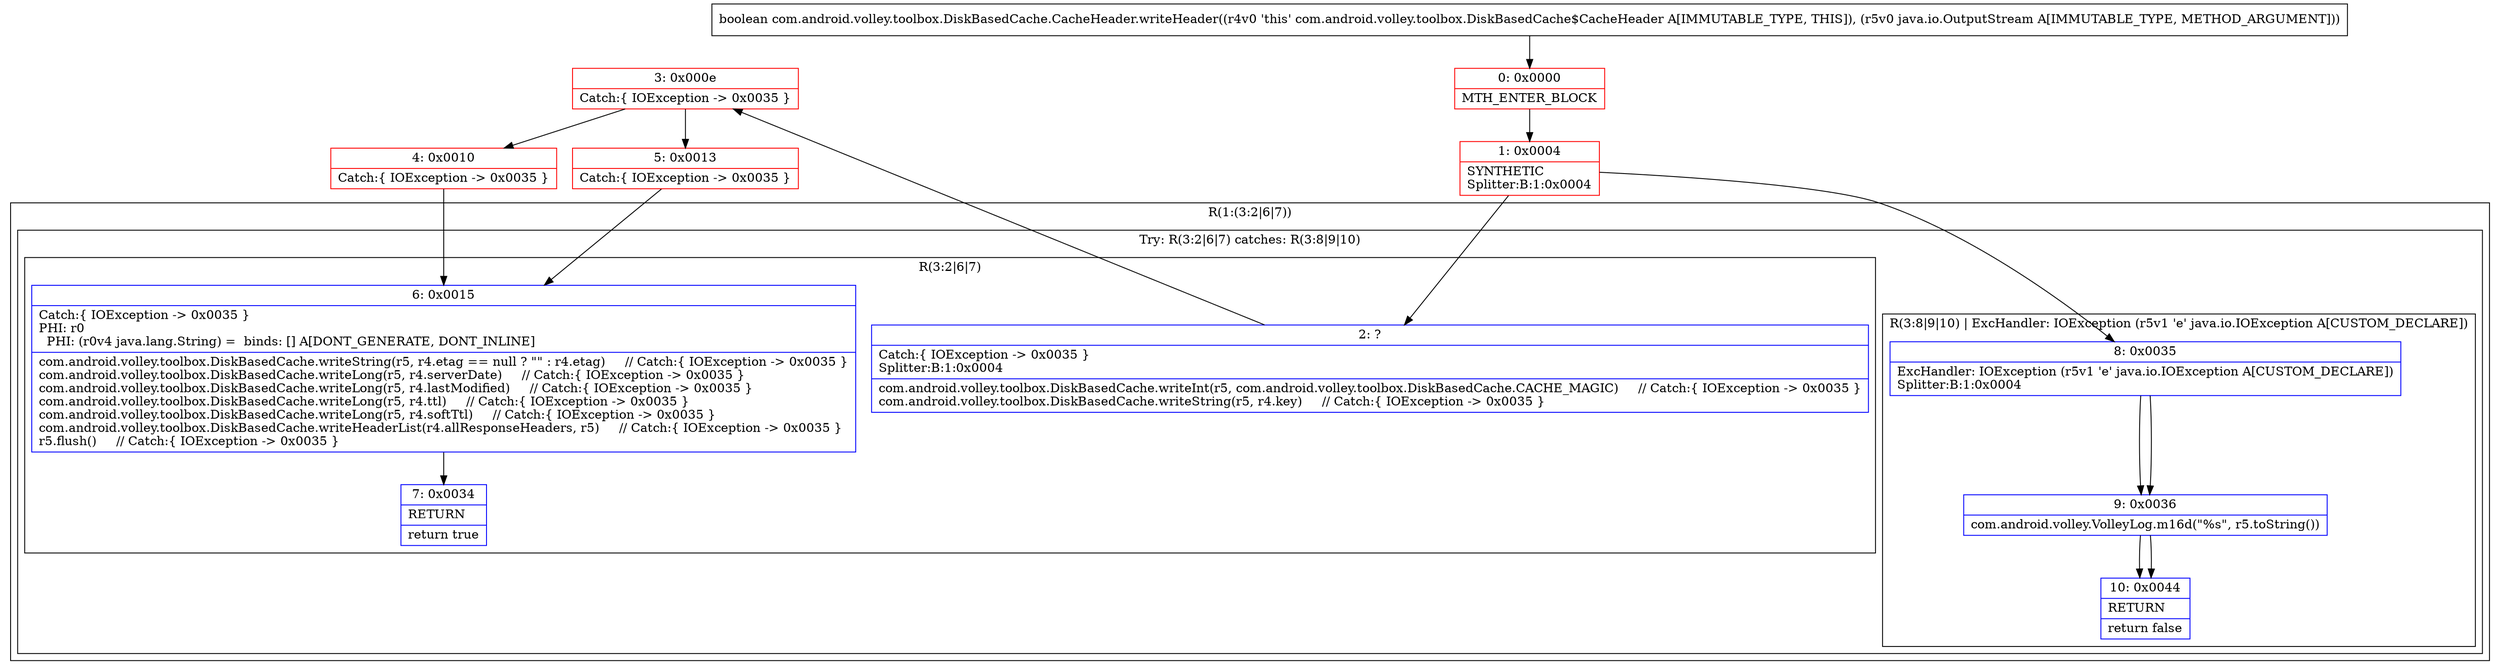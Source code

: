 digraph "CFG forcom.android.volley.toolbox.DiskBasedCache.CacheHeader.writeHeader(Ljava\/io\/OutputStream;)Z" {
subgraph cluster_Region_1006324922 {
label = "R(1:(3:2|6|7))";
node [shape=record,color=blue];
subgraph cluster_TryCatchRegion_2127757930 {
label = "Try: R(3:2|6|7) catches: R(3:8|9|10)";
node [shape=record,color=blue];
subgraph cluster_Region_123165677 {
label = "R(3:2|6|7)";
node [shape=record,color=blue];
Node_2 [shape=record,label="{2\:\ ?|Catch:\{ IOException \-\> 0x0035 \}\lSplitter:B:1:0x0004\l|com.android.volley.toolbox.DiskBasedCache.writeInt(r5, com.android.volley.toolbox.DiskBasedCache.CACHE_MAGIC)     \/\/ Catch:\{ IOException \-\> 0x0035 \}\lcom.android.volley.toolbox.DiskBasedCache.writeString(r5, r4.key)     \/\/ Catch:\{ IOException \-\> 0x0035 \}\l}"];
Node_6 [shape=record,label="{6\:\ 0x0015|Catch:\{ IOException \-\> 0x0035 \}\lPHI: r0 \l  PHI: (r0v4 java.lang.String) =  binds: [] A[DONT_GENERATE, DONT_INLINE]\l|com.android.volley.toolbox.DiskBasedCache.writeString(r5, r4.etag == null ? \"\" : r4.etag)     \/\/ Catch:\{ IOException \-\> 0x0035 \}\lcom.android.volley.toolbox.DiskBasedCache.writeLong(r5, r4.serverDate)     \/\/ Catch:\{ IOException \-\> 0x0035 \}\lcom.android.volley.toolbox.DiskBasedCache.writeLong(r5, r4.lastModified)     \/\/ Catch:\{ IOException \-\> 0x0035 \}\lcom.android.volley.toolbox.DiskBasedCache.writeLong(r5, r4.ttl)     \/\/ Catch:\{ IOException \-\> 0x0035 \}\lcom.android.volley.toolbox.DiskBasedCache.writeLong(r5, r4.softTtl)     \/\/ Catch:\{ IOException \-\> 0x0035 \}\lcom.android.volley.toolbox.DiskBasedCache.writeHeaderList(r4.allResponseHeaders, r5)     \/\/ Catch:\{ IOException \-\> 0x0035 \}\lr5.flush()     \/\/ Catch:\{ IOException \-\> 0x0035 \}\l}"];
Node_7 [shape=record,label="{7\:\ 0x0034|RETURN\l|return true\l}"];
}
subgraph cluster_Region_2048054390 {
label = "R(3:8|9|10) | ExcHandler: IOException (r5v1 'e' java.io.IOException A[CUSTOM_DECLARE])\l";
node [shape=record,color=blue];
Node_8 [shape=record,label="{8\:\ 0x0035|ExcHandler: IOException (r5v1 'e' java.io.IOException A[CUSTOM_DECLARE])\lSplitter:B:1:0x0004\l}"];
Node_9 [shape=record,label="{9\:\ 0x0036|com.android.volley.VolleyLog.m16d(\"%s\", r5.toString())\l}"];
Node_10 [shape=record,label="{10\:\ 0x0044|RETURN\l|return false\l}"];
}
}
}
subgraph cluster_Region_2048054390 {
label = "R(3:8|9|10) | ExcHandler: IOException (r5v1 'e' java.io.IOException A[CUSTOM_DECLARE])\l";
node [shape=record,color=blue];
Node_8 [shape=record,label="{8\:\ 0x0035|ExcHandler: IOException (r5v1 'e' java.io.IOException A[CUSTOM_DECLARE])\lSplitter:B:1:0x0004\l}"];
Node_9 [shape=record,label="{9\:\ 0x0036|com.android.volley.VolleyLog.m16d(\"%s\", r5.toString())\l}"];
Node_10 [shape=record,label="{10\:\ 0x0044|RETURN\l|return false\l}"];
}
Node_0 [shape=record,color=red,label="{0\:\ 0x0000|MTH_ENTER_BLOCK\l}"];
Node_1 [shape=record,color=red,label="{1\:\ 0x0004|SYNTHETIC\lSplitter:B:1:0x0004\l}"];
Node_3 [shape=record,color=red,label="{3\:\ 0x000e|Catch:\{ IOException \-\> 0x0035 \}\l}"];
Node_4 [shape=record,color=red,label="{4\:\ 0x0010|Catch:\{ IOException \-\> 0x0035 \}\l}"];
Node_5 [shape=record,color=red,label="{5\:\ 0x0013|Catch:\{ IOException \-\> 0x0035 \}\l}"];
MethodNode[shape=record,label="{boolean com.android.volley.toolbox.DiskBasedCache.CacheHeader.writeHeader((r4v0 'this' com.android.volley.toolbox.DiskBasedCache$CacheHeader A[IMMUTABLE_TYPE, THIS]), (r5v0 java.io.OutputStream A[IMMUTABLE_TYPE, METHOD_ARGUMENT])) }"];
MethodNode -> Node_0;
Node_2 -> Node_3;
Node_6 -> Node_7;
Node_8 -> Node_9;
Node_9 -> Node_10;
Node_8 -> Node_9;
Node_9 -> Node_10;
Node_0 -> Node_1;
Node_1 -> Node_2;
Node_1 -> Node_8;
Node_3 -> Node_4;
Node_3 -> Node_5;
Node_4 -> Node_6;
Node_5 -> Node_6;
}

